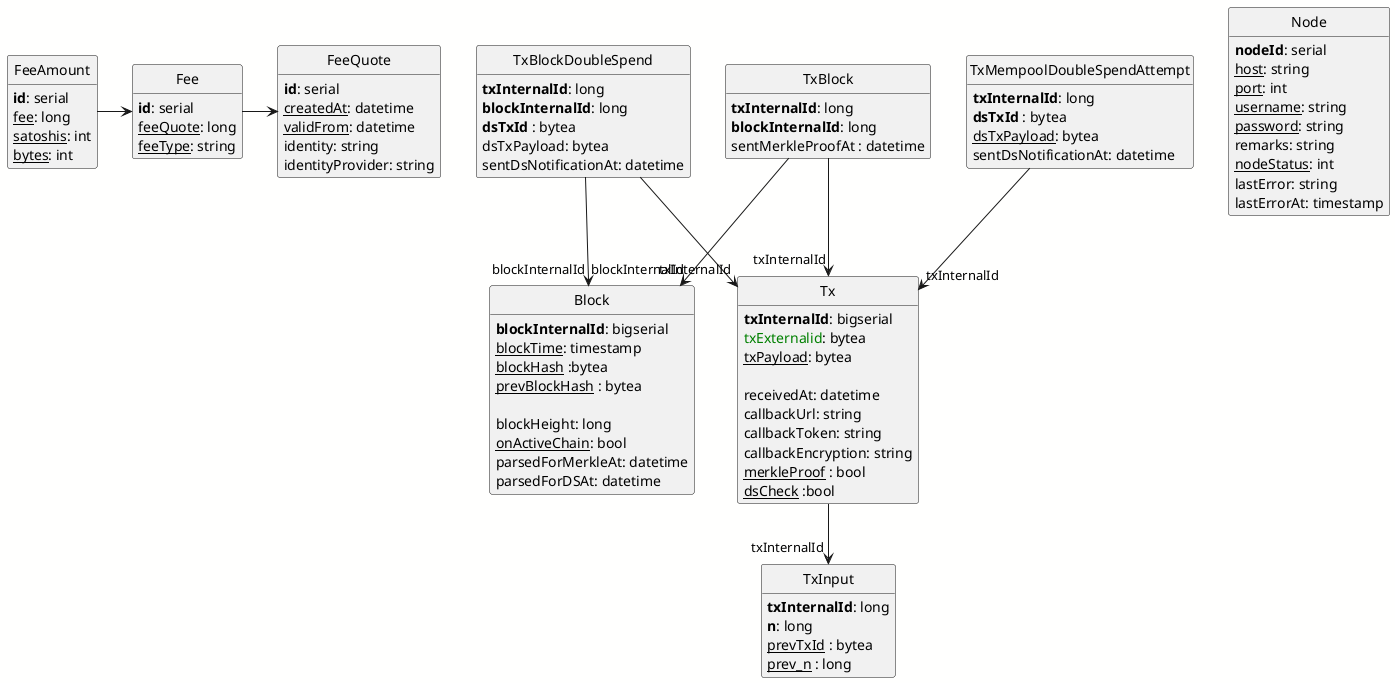﻿@startuml 
skinparam backgroundColor #FFFFFE
' uncomment the line below if you're using computer with a retina display
' skinparam dpi 300
' we use bold for primary key
' green color for unique
' and underline for not_null
!define primary_key(x) <b>x</b>
!define unique(x) <color:green>x</color>
!define not_null(x) <u>x</u>
hide empty members
hide circle

class Tx {
  primary_key(txInternalId): bigserial
  unique(txExternalid): bytea
  not_null(txPayload): bytea
  
  receivedAt: datetime
  callbackUrl: string
  callbackToken: string
  callbackEncryption: string
  not_null(merkleProof) : bool
  not_null(dsCheck) :bool
}    

class TxInput {
  primary_key(txInternalId): long
  primary_key(n): long
  not_null(prevTxId) : bytea
  not_null(prev_n) : long

}
Tx --> "txInternalId" TxInput 

' After block is parsed we need to process  merkle callback
' After block is no longer on active chain we need to check *whole new chain* for double spends (until tx is included on both forks)???
class TxBlock
{
  primary_key(txInternalId): long
  primary_key(blockInternalId): long
  sentMerkleProofAt : datetime
}
TxBlock --> "blockInternalId" Block
TxBlock --> "txInternalId" Tx

class TxBlockDoubleSpend
{
  primary_key(txInternalId): long
  primary_key(blockInternalId): long
  primary_key(dsTxId) : bytea
  dsTxPayload: bytea
  sentDsNotificationAt: datetime
}
TxBlockDoubleSpend --> "txInternalId" Tx
TxBlockDoubleSpend --> "blockInternalId" Block

class TxMempoolDoubleSpendAttempt
{
  primary_key(txInternalId): long
  primary_key(dsTxId) : bytea
  not_null(dsTxPayload): bytea
  sentDsNotificationAt: datetime
}
TxMempoolDoubleSpendAttempt --> "txInternalId" Tx

class Block
{
  primary_key(blockInternalId): bigserial
  not_null(blockTime): timestamp
  not_null(blockHash) :bytea
  not_null(prevBlockHash) : bytea
  
  ' null if not connected
  blockHeight: long  
  not_null(onActiveChain): bool
  parsedForMerkleAt: datetime
  parsedForDSAt: datetime
}

class Node {
  primary_key(nodeId): serial
  not_null(host): string
  not_null(port): int
  not_null(username): string
  not_null(password): string
  remarks: string
  not_null(nodeStatus): int
  lastError: string
  lastErrorAt: timestamp
}

class FeeQuote {
  primary_key(id): serial
  not_null(createdAt): datetime
  not_null(validFrom): datetime
  identity: string
  identityProvider: string
}

class Fee {
  primary_key(id): serial
  not_null(feeQuote): long
  not_null(feeType): string
}
Fee -> FeeQuote

class FeeAmount {
  primary_key(id): serial
  not_null(fee): long 
  not_null(satoshis): int
  not_null(bytes): int
}
FeeAmount -> Fee

@enduml
